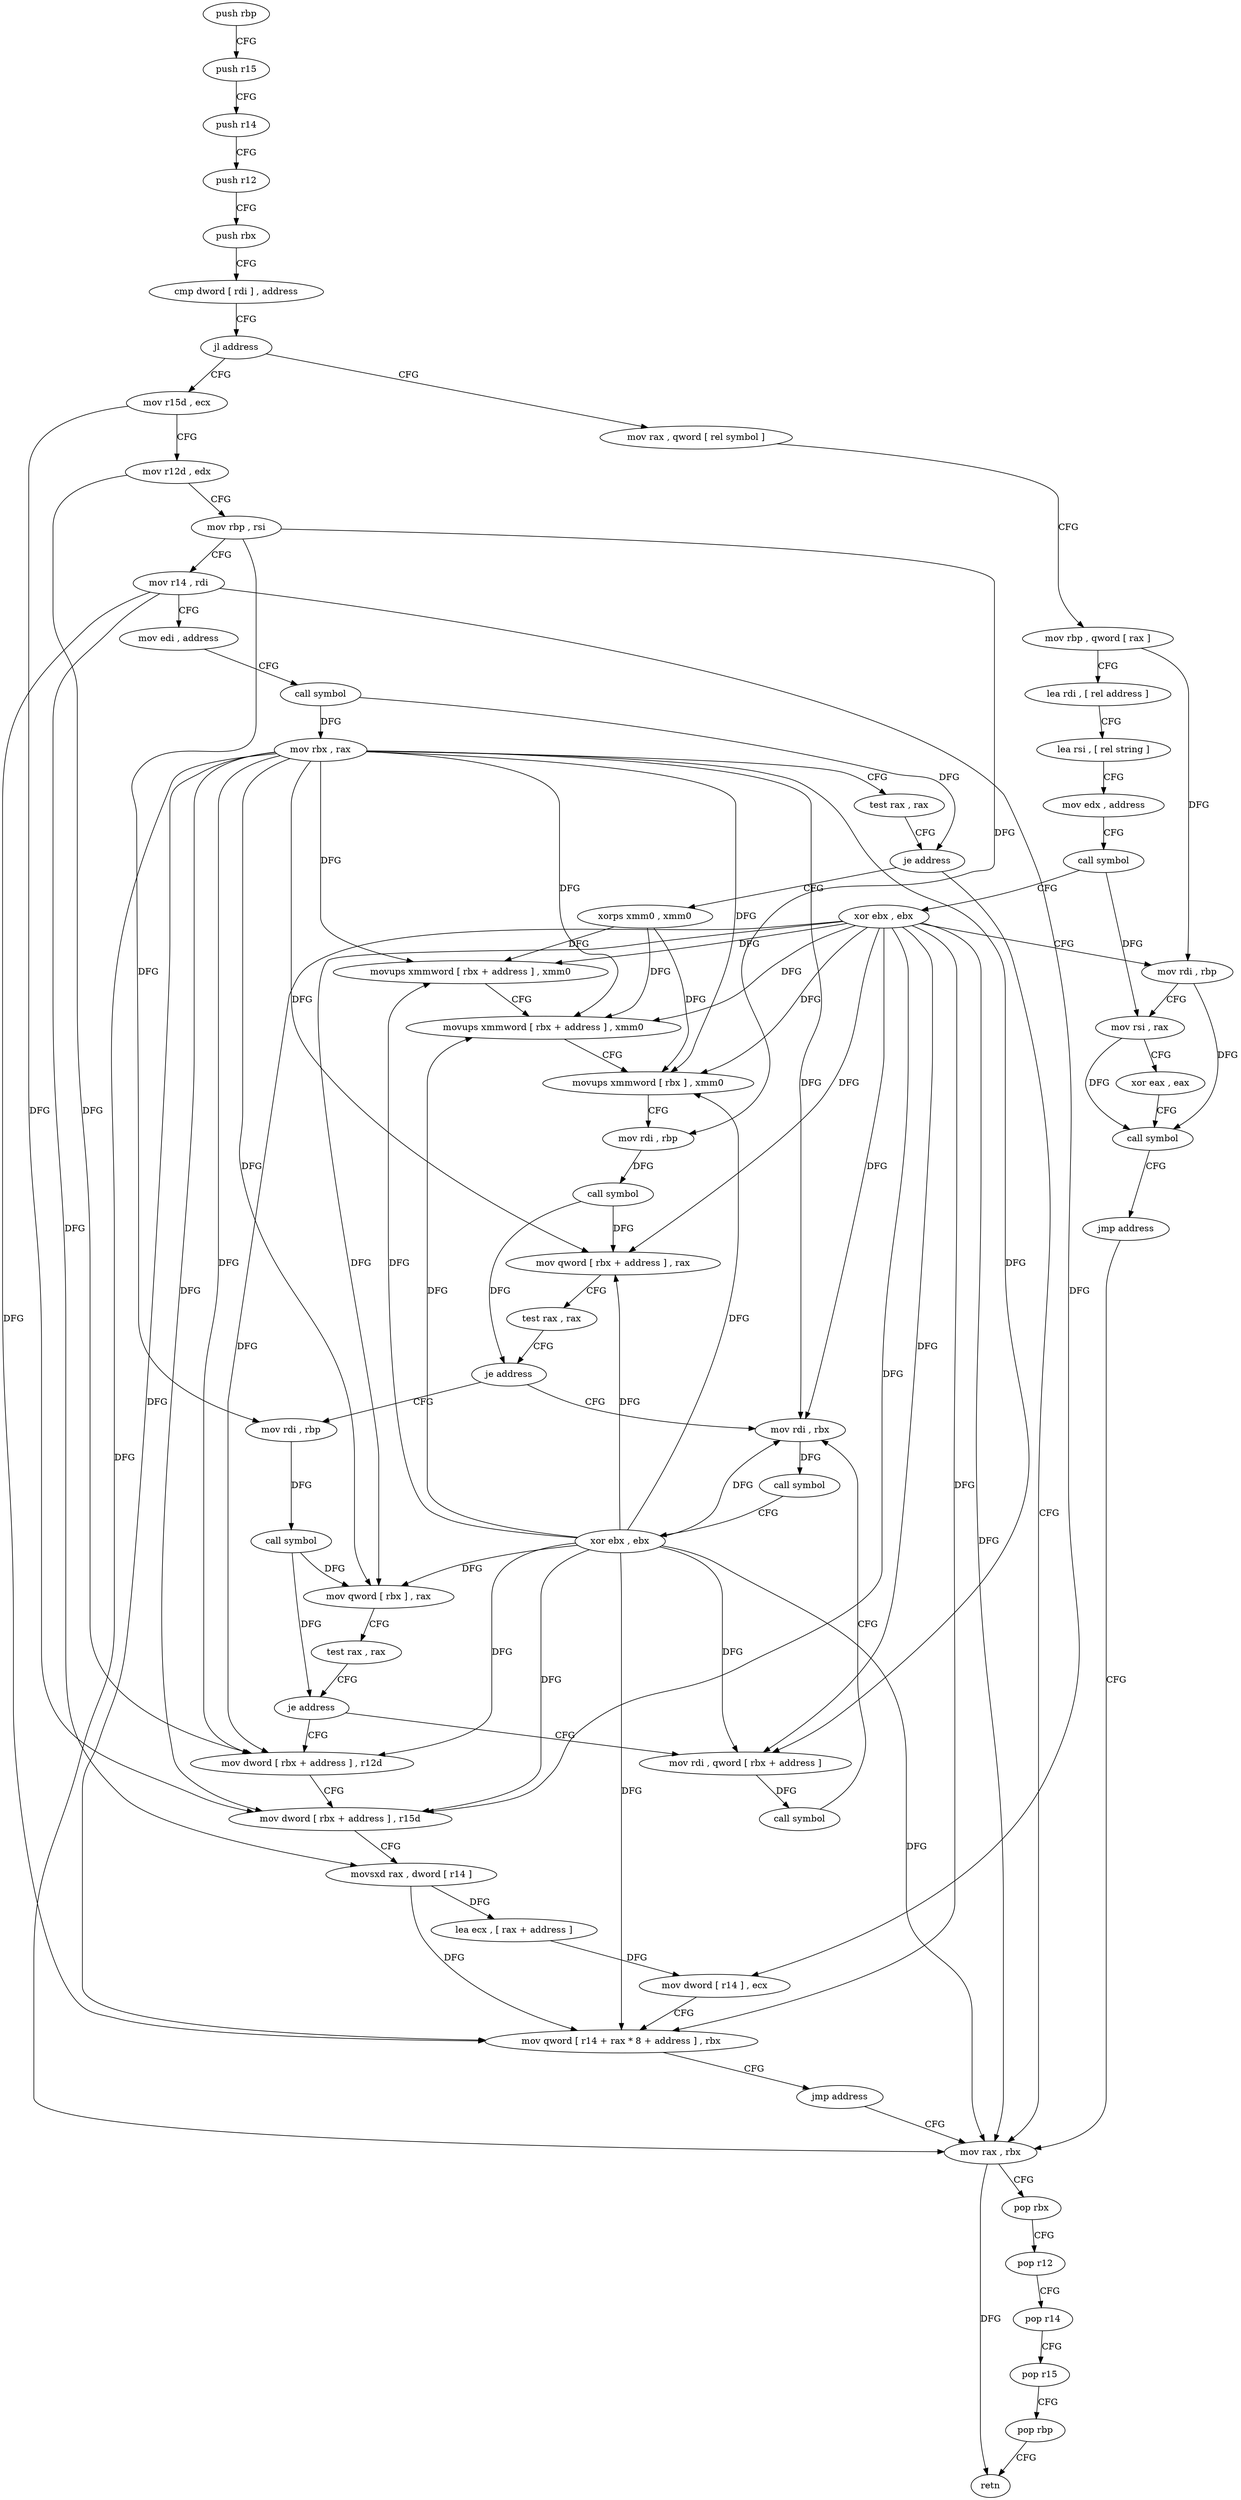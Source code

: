 digraph "func" {
"138592" [label = "push rbp" ]
"138593" [label = "push r15" ]
"138595" [label = "push r14" ]
"138597" [label = "push r12" ]
"138599" [label = "push rbx" ]
"138600" [label = "cmp dword [ rdi ] , address" ]
"138606" [label = "jl address" ]
"138659" [label = "mov r15d , ecx" ]
"138608" [label = "mov rax , qword [ rel symbol ]" ]
"138662" [label = "mov r12d , edx" ]
"138665" [label = "mov rbp , rsi" ]
"138668" [label = "mov r14 , rdi" ]
"138671" [label = "mov edi , address" ]
"138676" [label = "call symbol" ]
"138681" [label = "mov rbx , rax" ]
"138684" [label = "test rax , rax" ]
"138687" [label = "je address" ]
"138779" [label = "mov rax , rbx" ]
"138689" [label = "xorps xmm0 , xmm0" ]
"138615" [label = "mov rbp , qword [ rax ]" ]
"138618" [label = "lea rdi , [ rel address ]" ]
"138625" [label = "lea rsi , [ rel string ]" ]
"138632" [label = "mov edx , address" ]
"138637" [label = "call symbol" ]
"138642" [label = "xor ebx , ebx" ]
"138644" [label = "mov rdi , rbp" ]
"138647" [label = "mov rsi , rax" ]
"138650" [label = "xor eax , eax" ]
"138652" [label = "call symbol" ]
"138657" [label = "jmp address" ]
"138782" [label = "pop rbx" ]
"138783" [label = "pop r12" ]
"138785" [label = "pop r14" ]
"138787" [label = "pop r15" ]
"138789" [label = "pop rbp" ]
"138790" [label = "retn" ]
"138692" [label = "movups xmmword [ rbx + address ] , xmm0" ]
"138696" [label = "movups xmmword [ rbx + address ] , xmm0" ]
"138700" [label = "movups xmmword [ rbx ] , xmm0" ]
"138703" [label = "mov rdi , rbp" ]
"138706" [label = "call symbol" ]
"138711" [label = "mov qword [ rbx + address ] , rax" ]
"138715" [label = "test rax , rax" ]
"138718" [label = "je address" ]
"138769" [label = "mov rdi , rbx" ]
"138720" [label = "mov rdi , rbp" ]
"138772" [label = "call symbol" ]
"138777" [label = "xor ebx , ebx" ]
"138723" [label = "call symbol" ]
"138728" [label = "mov qword [ rbx ] , rax" ]
"138731" [label = "test rax , rax" ]
"138734" [label = "je address" ]
"138760" [label = "mov rdi , qword [ rbx + address ]" ]
"138736" [label = "mov dword [ rbx + address ] , r12d" ]
"138764" [label = "call symbol" ]
"138740" [label = "mov dword [ rbx + address ] , r15d" ]
"138744" [label = "movsxd rax , dword [ r14 ]" ]
"138747" [label = "lea ecx , [ rax + address ]" ]
"138750" [label = "mov dword [ r14 ] , ecx" ]
"138753" [label = "mov qword [ r14 + rax * 8 + address ] , rbx" ]
"138758" [label = "jmp address" ]
"138592" -> "138593" [ label = "CFG" ]
"138593" -> "138595" [ label = "CFG" ]
"138595" -> "138597" [ label = "CFG" ]
"138597" -> "138599" [ label = "CFG" ]
"138599" -> "138600" [ label = "CFG" ]
"138600" -> "138606" [ label = "CFG" ]
"138606" -> "138659" [ label = "CFG" ]
"138606" -> "138608" [ label = "CFG" ]
"138659" -> "138662" [ label = "CFG" ]
"138659" -> "138740" [ label = "DFG" ]
"138608" -> "138615" [ label = "CFG" ]
"138662" -> "138665" [ label = "CFG" ]
"138662" -> "138736" [ label = "DFG" ]
"138665" -> "138668" [ label = "CFG" ]
"138665" -> "138703" [ label = "DFG" ]
"138665" -> "138720" [ label = "DFG" ]
"138668" -> "138671" [ label = "CFG" ]
"138668" -> "138744" [ label = "DFG" ]
"138668" -> "138750" [ label = "DFG" ]
"138668" -> "138753" [ label = "DFG" ]
"138671" -> "138676" [ label = "CFG" ]
"138676" -> "138681" [ label = "DFG" ]
"138676" -> "138687" [ label = "DFG" ]
"138681" -> "138684" [ label = "CFG" ]
"138681" -> "138779" [ label = "DFG" ]
"138681" -> "138692" [ label = "DFG" ]
"138681" -> "138696" [ label = "DFG" ]
"138681" -> "138700" [ label = "DFG" ]
"138681" -> "138711" [ label = "DFG" ]
"138681" -> "138769" [ label = "DFG" ]
"138681" -> "138728" [ label = "DFG" ]
"138681" -> "138760" [ label = "DFG" ]
"138681" -> "138736" [ label = "DFG" ]
"138681" -> "138740" [ label = "DFG" ]
"138681" -> "138753" [ label = "DFG" ]
"138684" -> "138687" [ label = "CFG" ]
"138687" -> "138779" [ label = "CFG" ]
"138687" -> "138689" [ label = "CFG" ]
"138779" -> "138782" [ label = "CFG" ]
"138779" -> "138790" [ label = "DFG" ]
"138689" -> "138692" [ label = "DFG" ]
"138689" -> "138696" [ label = "DFG" ]
"138689" -> "138700" [ label = "DFG" ]
"138615" -> "138618" [ label = "CFG" ]
"138615" -> "138644" [ label = "DFG" ]
"138618" -> "138625" [ label = "CFG" ]
"138625" -> "138632" [ label = "CFG" ]
"138632" -> "138637" [ label = "CFG" ]
"138637" -> "138642" [ label = "CFG" ]
"138637" -> "138647" [ label = "DFG" ]
"138642" -> "138644" [ label = "CFG" ]
"138642" -> "138779" [ label = "DFG" ]
"138642" -> "138692" [ label = "DFG" ]
"138642" -> "138696" [ label = "DFG" ]
"138642" -> "138700" [ label = "DFG" ]
"138642" -> "138711" [ label = "DFG" ]
"138642" -> "138769" [ label = "DFG" ]
"138642" -> "138728" [ label = "DFG" ]
"138642" -> "138760" [ label = "DFG" ]
"138642" -> "138736" [ label = "DFG" ]
"138642" -> "138740" [ label = "DFG" ]
"138642" -> "138753" [ label = "DFG" ]
"138644" -> "138647" [ label = "CFG" ]
"138644" -> "138652" [ label = "DFG" ]
"138647" -> "138650" [ label = "CFG" ]
"138647" -> "138652" [ label = "DFG" ]
"138650" -> "138652" [ label = "CFG" ]
"138652" -> "138657" [ label = "CFG" ]
"138657" -> "138779" [ label = "CFG" ]
"138782" -> "138783" [ label = "CFG" ]
"138783" -> "138785" [ label = "CFG" ]
"138785" -> "138787" [ label = "CFG" ]
"138787" -> "138789" [ label = "CFG" ]
"138789" -> "138790" [ label = "CFG" ]
"138692" -> "138696" [ label = "CFG" ]
"138696" -> "138700" [ label = "CFG" ]
"138700" -> "138703" [ label = "CFG" ]
"138703" -> "138706" [ label = "DFG" ]
"138706" -> "138711" [ label = "DFG" ]
"138706" -> "138718" [ label = "DFG" ]
"138711" -> "138715" [ label = "CFG" ]
"138715" -> "138718" [ label = "CFG" ]
"138718" -> "138769" [ label = "CFG" ]
"138718" -> "138720" [ label = "CFG" ]
"138769" -> "138772" [ label = "DFG" ]
"138720" -> "138723" [ label = "DFG" ]
"138772" -> "138777" [ label = "CFG" ]
"138777" -> "138779" [ label = "DFG" ]
"138777" -> "138769" [ label = "DFG" ]
"138777" -> "138692" [ label = "DFG" ]
"138777" -> "138696" [ label = "DFG" ]
"138777" -> "138700" [ label = "DFG" ]
"138777" -> "138711" [ label = "DFG" ]
"138777" -> "138728" [ label = "DFG" ]
"138777" -> "138760" [ label = "DFG" ]
"138777" -> "138736" [ label = "DFG" ]
"138777" -> "138740" [ label = "DFG" ]
"138777" -> "138753" [ label = "DFG" ]
"138723" -> "138728" [ label = "DFG" ]
"138723" -> "138734" [ label = "DFG" ]
"138728" -> "138731" [ label = "CFG" ]
"138731" -> "138734" [ label = "CFG" ]
"138734" -> "138760" [ label = "CFG" ]
"138734" -> "138736" [ label = "CFG" ]
"138760" -> "138764" [ label = "DFG" ]
"138736" -> "138740" [ label = "CFG" ]
"138764" -> "138769" [ label = "CFG" ]
"138740" -> "138744" [ label = "CFG" ]
"138744" -> "138747" [ label = "DFG" ]
"138744" -> "138753" [ label = "DFG" ]
"138747" -> "138750" [ label = "DFG" ]
"138750" -> "138753" [ label = "CFG" ]
"138753" -> "138758" [ label = "CFG" ]
"138758" -> "138779" [ label = "CFG" ]
}
